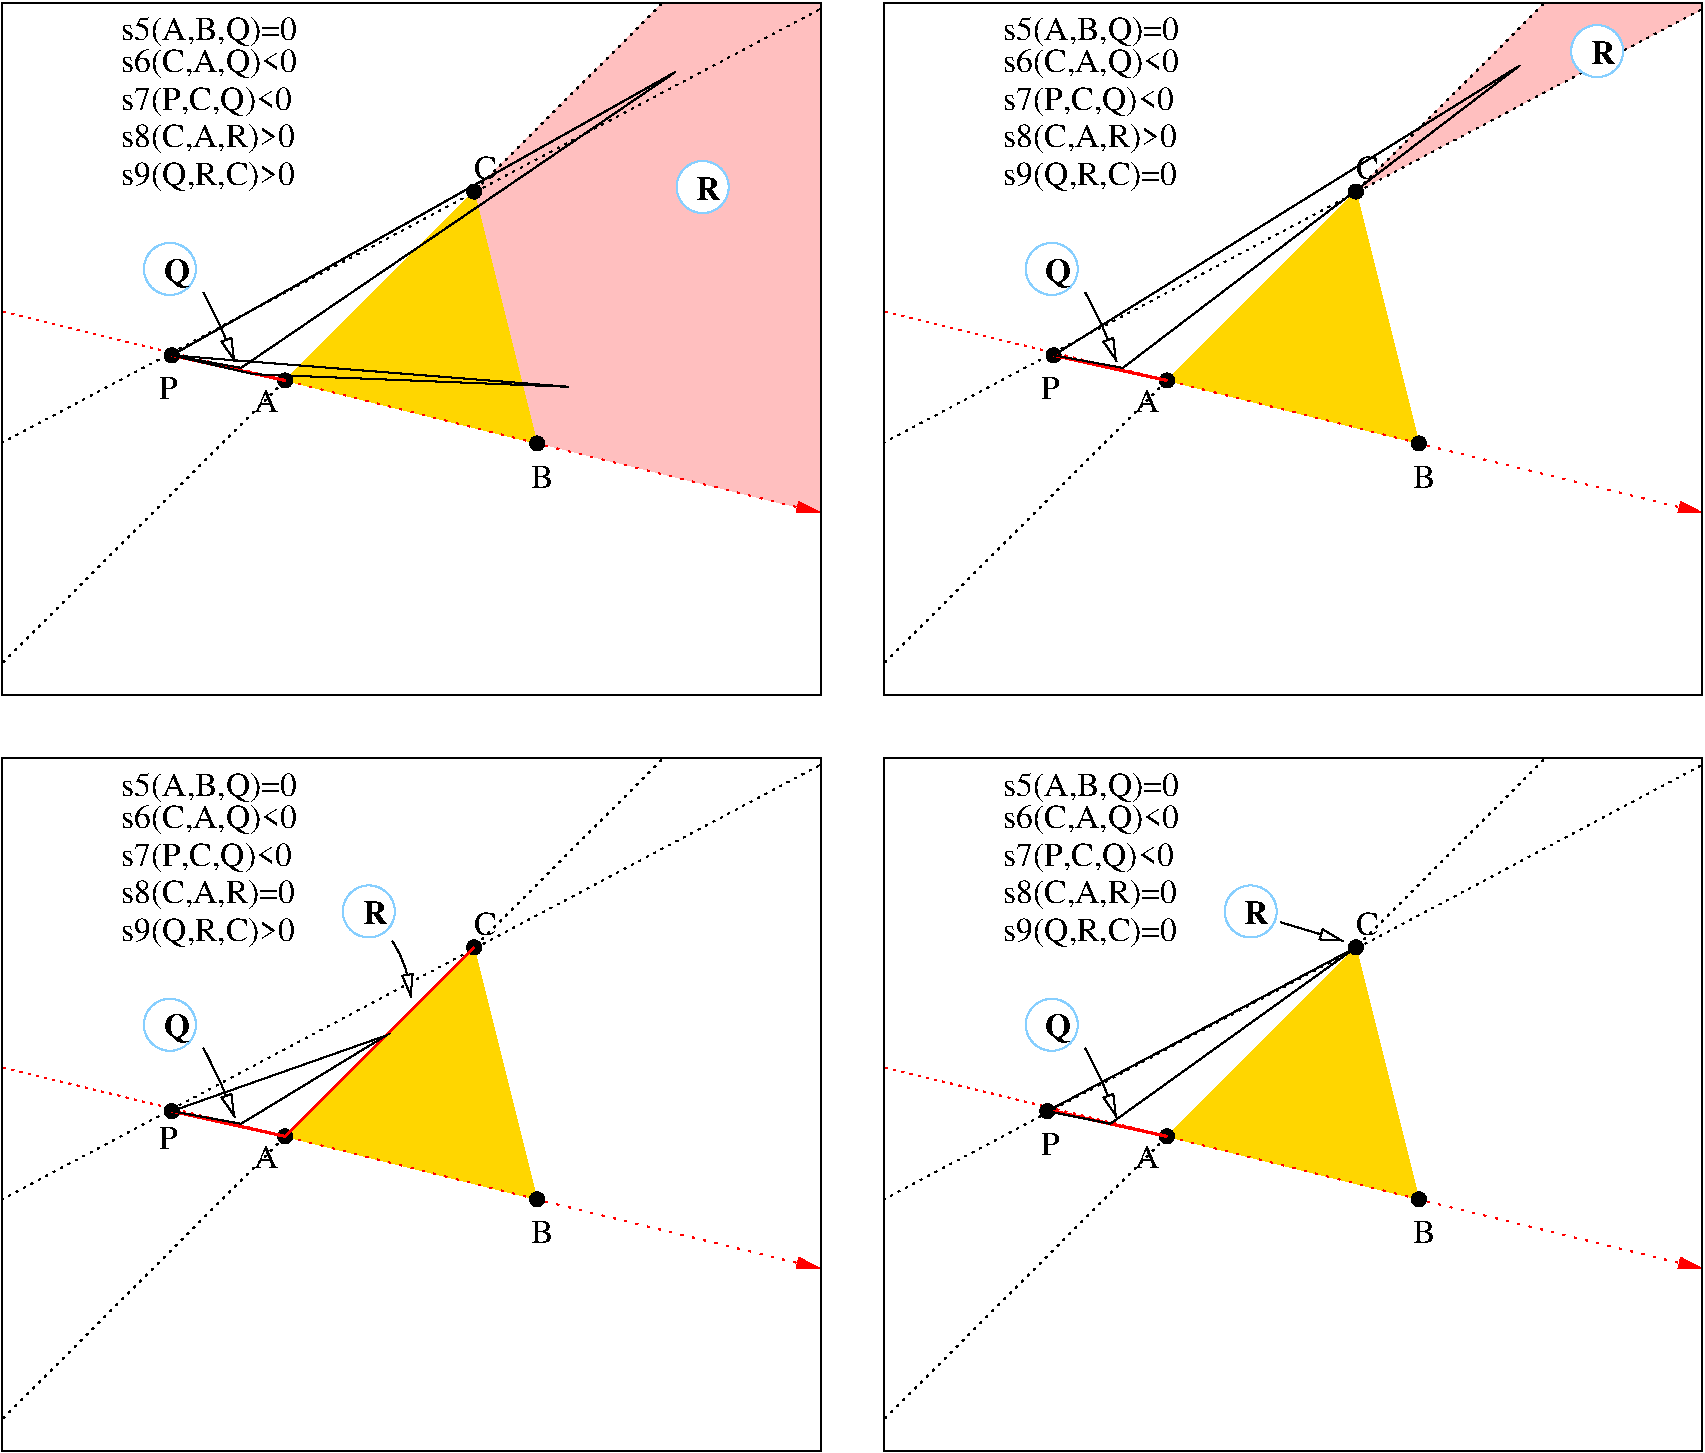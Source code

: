 #FIG 3.2
Landscape
Center
Metric
Letter  
100.00
Single
-2
1200 2
5 1 0 1 0 7 50 -1 -1 0.000 0 0 1 0 4882.500 3667.500 7740 2070 7875 2340 7965 2565
	1 0 1.00 75.00 150.00
5 1 0 1 0 7 50 -1 -1 0.000 0 0 1 0 4882.500 9067.500 7740 7470 7875 7740 7965 7965
	1 0 1.00 75.00 150.00
5 1 0 1 0 7 50 -1 -1 0.000 0 0 1 0 -1417.500 3667.500 1440 2070 1575 2340 1665 2565
	1 0 1.00 75.00 150.00
5 1 0 1 0 7 50 -1 -1 0.000 0 0 1 0 -1417.500 9067.500 1440 7470 1575 7740 1665 7965
	1 0 1.00 75.00 150.00
5 1 0 1 0 7 50 -1 -1 0.000 0 0 1 0 2115.000 7155.000 2790 6705 2880 6885 2925 7110
	1 0 1.00 75.00 150.00
6 7309 1710 7695 2096
1 3 0 1 11 7 50 -1 20 0.000 1 0.0000 7502 1903 186 186 7502 1903 7688 1903
4 0 0 50 -1 2 16 0.0000 4 210 180 7457 1993 Q\001
-6
6 11205 154 11591 540
1 3 0 1 11 7 50 -1 20 0.000 1 0.0000 11398 347 186 186 11398 347 11584 347
4 0 0 50 -1 2 16 0.0000 4 165 180 11353 437 R\001
-6
6 7309 7110 7695 7496
1 3 0 1 11 7 50 -1 20 0.000 1 0.0000 7502 7303 186 186 7502 7303 7688 7303
4 0 0 50 -1 2 16 0.0000 4 210 180 7457 7393 Q\001
-6
6 8730 6300 9116 6686
1 3 0 1 11 7 50 -1 20 0.000 1 0.0000 8923 6493 186 186 8923 6493 9109 6493
4 0 0 50 -1 2 16 0.0000 4 165 180 8878 6583 R\001
-6
6 1009 1710 1395 2096
1 3 0 1 11 7 50 -1 20 0.000 1 0.0000 1202 1903 186 186 1202 1903 1388 1903
4 0 0 50 -1 2 16 0.0000 4 210 180 1157 1993 Q\001
-6
6 4815 1125 5201 1511
1 3 0 1 11 7 50 -1 20 0.000 1 0.0000 5008 1318 186 186 5008 1318 5194 1318
4 0 0 50 -1 2 16 0.0000 4 165 180 4963 1408 R\001
-6
6 1009 7110 1395 7496
1 3 0 1 11 7 50 -1 20 0.000 1 0.0000 1202 7303 186 186 1202 7303 1388 7303
4 0 0 50 -1 2 16 0.0000 4 210 180 1157 7393 Q\001
-6
6 2430 6300 2816 6686
1 3 0 1 11 7 50 -1 20 0.000 1 0.0000 2623 6493 186 186 2623 6493 2809 6493
4 0 0 50 -1 2 16 0.0000 4 165 180 2578 6583 R\001
-6
1 4 0 1 0 0 50 -1 20 0.000 1 0.0000 8325 2700 50 50 8275 2700 8375 2700
1 4 0 1 0 0 50 -1 20 0.000 1 0.0000 10125 3150 50 50 10075 3150 10175 3150
1 4 0 1 0 0 50 -1 20 0.000 1 0.0000 9675 1350 50 50 9625 1350 9725 1350
1 4 0 1 0 0 50 -1 20 0.000 1 0.0000 8325 8100 50 50 8275 8100 8375 8100
1 4 0 1 0 0 50 -1 20 0.000 1 0.0000 10125 8550 50 50 10075 8550 10175 8550
1 4 0 1 0 0 50 -1 20 0.000 1 0.0000 9675 6750 50 50 9625 6750 9725 6750
1 4 0 1 0 0 50 -1 20 0.000 1 0.0000 2025 2700 50 50 1975 2700 2075 2700
1 4 0 1 0 0 50 -1 20 0.000 1 0.0000 3825 3150 50 50 3775 3150 3875 3150
1 4 0 1 0 0 50 -1 20 0.000 1 0.0000 3375 1350 50 50 3325 1350 3425 1350
1 4 0 1 0 0 50 -1 20 0.000 1 0.0000 1215 2520 50 50 1165 2520 1265 2520
1 4 0 1 0 0 50 -1 20 0.000 1 0.0000 7515 2520 50 50 7465 2520 7565 2520
1 4 0 1 0 0 50 -1 20 0.000 1 0.0000 2025 8100 50 50 1975 8100 2075 8100
1 4 0 1 0 0 50 -1 20 0.000 1 0.0000 3825 8550 50 50 3775 8550 3875 8550
1 4 0 1 0 0 50 -1 20 0.000 1 0.0000 3375 6750 50 50 3325 6750 3425 6750
1 4 0 1 0 0 50 -1 20 0.000 1 0.0000 1215 7920 50 50 1165 7920 1265 7920
1 4 0 1 0 0 50 -1 20 0.000 1 0.0000 7470 7920 50 50 7420 7920 7520 7920
2 2 0 1 0 7 50 -1 -1 0.000 0 0 -1 0 0 5
	 6300 0 12150 0 12150 4950 6300 4950 6300 0
2 1 2 1 4 7 60 -1 -1 4.500 0 0 -1 0 0 2
	 8325 2700 10125 3150
2 1 2 1 4 7 60 -1 -1 4.500 0 0 -1 0 1 2
	1 1 1.00 75.00 150.00
	 12150 3645 10125 3150
2 1 2 1 4 7 60 -1 -1 3.000 0 0 -1 0 0 2
	 6300 2205 8325 2700
2 3 0 0 0 31 65 -1 20 0.000 0 0 -1 0 0 4
	 8325 2700 10125 3150 9675 1350 8325 2700
2 1 2 1 0 7 60 -1 -1 3.000 0 0 -1 0 0 2
	 11025 0 9675 1350
2 1 2 1 0 7 60 -1 -1 3.000 0 0 -1 0 0 2
	 6300 4725 8325 2700
2 1 0 1 0 7 50 -1 -1 0.000 0 0 -1 0 0 1
	 12150 45
2 1 2 1 0 7 60 -1 -1 3.000 0 0 -1 0 0 2
	 12150 45 6300 3150
2 1 0 2 4 7 50 -1 -1 0.000 0 0 -1 0 0 2
	 7515 2520 8325 2700
2 3 0 0 0 29 75 -1 20 0.000 0 0 -1 0 0 5
	 11025 0 9675 1350 12150 45 12150 0 11025 0
2 2 0 1 0 7 50 -1 -1 0.000 0 0 -1 0 0 5
	 6300 5400 12150 5400 12150 10350 6300 10350 6300 5400
2 1 2 1 4 7 60 -1 -1 4.500 0 0 -1 0 0 2
	 8325 8100 10125 8550
2 1 2 1 4 7 60 -1 -1 4.500 0 0 -1 0 1 2
	1 1 1.00 75.00 150.00
	 12150 9045 10125 8550
2 1 2 1 4 7 60 -1 -1 3.000 0 0 -1 0 0 2
	 6300 7605 8325 8100
2 3 0 0 0 31 65 -1 20 0.000 0 0 -1 0 0 4
	 8325 8100 10125 8550 9675 6750 8325 8100
2 1 2 1 0 7 60 -1 -1 3.000 0 0 -1 0 0 2
	 11025 5400 9675 6750
2 1 2 1 0 7 60 -1 -1 3.000 0 0 -1 0 0 2
	 6300 10125 8325 8100
2 1 0 1 0 7 50 -1 -1 0.000 0 0 -1 0 0 1
	 12150 5445
2 1 0 2 4 7 50 -1 -1 0.000 0 0 -1 0 0 2
	 7515 7920 8325 8100
2 1 2 1 0 7 60 -1 -1 3.000 0 0 -1 0 0 2
	 12150 5445 6300 8550
2 1 0 1 0 7 50 -1 -1 0.000 0 0 -1 1 0 2
	1 0 1.00 75.00 150.00
	 9135 6570 9585 6705
2 2 0 1 0 7 50 -1 -1 0.000 0 0 -1 0 0 5
	 0 0 5850 0 5850 4950 0 4950 0 0
2 1 2 1 4 7 60 -1 -1 4.500 0 0 -1 0 0 2
	 2025 2700 3825 3150
2 1 2 1 4 7 60 -1 -1 4.500 0 0 -1 0 1 2
	1 1 1.00 75.00 150.00
	 5850 3645 3825 3150
2 1 2 1 4 7 60 -1 -1 3.000 0 0 -1 0 0 2
	 0 2205 2025 2700
2 3 0 0 0 31 65 -1 20 0.000 0 0 -1 0 0 4
	 2025 2700 3825 3150 3375 1350 2025 2700
2 1 2 1 0 7 60 -1 -1 3.000 0 0 -1 0 0 2
	 4725 0 3375 1350
2 1 2 1 0 7 60 -1 -1 3.000 0 0 -1 0 0 2
	 0 4725 2025 2700
2 1 0 1 0 7 50 -1 -1 0.000 0 0 -1 0 0 1
	 5850 45
2 1 2 1 0 7 60 -1 -1 3.000 0 0 -1 0 0 2
	 5850 45 0 3150
2 1 0 2 4 7 50 -1 -1 0.000 0 0 -1 0 0 2
	 1215 2520 2025 2700
2 3 0 1 0 7 50 -1 -1 0.000 0 0 -1 0 0 4
	 1215 2520 1800 2655 4050 2745 1215 2520
2 3 0 1 0 7 50 -1 -1 0.000 0 0 -1 0 0 4
	 1215 2520 1710 2610 4815 495 1215 2520
2 3 0 0 0 29 75 -1 20 0.000 0 0 -1 0 0 5
	 4725 0 2025 2700 5850 3645 5850 0 4725 0
2 3 0 1 0 7 50 -1 -1 0.000 0 0 -1 0 0 4
	 7515 2520 8010 2610 10845 450 7515 2520
2 2 0 1 0 7 50 -1 -1 0.000 0 0 -1 0 0 5
	 0 5400 5850 5400 5850 10350 0 10350 0 5400
2 1 2 1 4 7 60 -1 -1 4.500 0 0 -1 0 0 2
	 2025 8100 3825 8550
2 1 2 1 4 7 60 -1 -1 4.500 0 0 -1 0 1 2
	1 1 1.00 75.00 150.00
	 5850 9045 3825 8550
2 1 2 1 4 7 60 -1 -1 3.000 0 0 -1 0 0 2
	 0 7605 2025 8100
2 3 0 0 0 31 65 -1 20 0.000 0 0 -1 0 0 4
	 2025 8100 3825 8550 3375 6750 2025 8100
2 1 2 1 0 7 60 -1 -1 3.000 0 0 -1 0 0 2
	 4725 5400 3375 6750
2 1 2 1 0 7 60 -1 -1 3.000 0 0 -1 0 0 2
	 0 10125 2025 8100
2 1 0 1 0 7 50 -1 -1 0.000 0 0 -1 0 0 1
	 5850 5445
2 1 0 2 4 7 50 -1 -1 0.000 0 0 -1 0 0 2
	 1215 7920 2025 8100
2 1 0 2 4 7 50 -1 -1 0.000 0 0 -1 0 0 2
	 3375 6750 2025 8100
2 1 2 1 0 7 60 -1 -1 3.000 0 0 -1 0 0 2
	 5850 5445 0 8550
2 3 0 1 0 7 50 -1 -1 0.000 0 0 -1 0 0 4
	 1215 7920 1710 8010 2745 7380 1215 7920
2 3 0 1 0 7 50 -1 -1 0.000 0 0 -1 0 0 4
	 7470 7920 7920 8010 9675 6750 7470 7920
4 0 0 50 -1 0 16 0.0000 4 165 180 8100 2925 A\001
4 0 0 50 -1 0 16 0.0000 4 165 165 10080 3465 B\001
4 0 0 50 -1 0 16 0.0000 4 210 1215 7155 765 s7(P,C,Q)<0\001
4 0 0 50 -1 0 16 0.0000 4 210 1260 7155 495 s6(C,A,Q)<0\001
4 0 0 50 -1 0 16 0.0000 4 210 1260 7155 270 s5(A,B,Q)=0\001
4 0 0 50 -1 0 16 0.0000 4 165 165 9675 1260 C\001
4 0 0 50 -1 0 16 0.0000 4 210 1245 7155 1035 s8(C,A,R)>0\001
4 0 0 50 -1 0 16 0.0000 4 210 1245 7155 1305 s9(Q,R,C)=0\001
4 0 0 50 -1 0 16 0.0000 4 165 180 8100 8325 A\001
4 0 0 50 -1 0 16 0.0000 4 165 165 10080 8865 B\001
4 0 0 50 -1 0 16 0.0000 4 210 1215 7155 6165 s7(P,C,Q)<0\001
4 0 0 50 -1 0 16 0.0000 4 210 1260 7155 5895 s6(C,A,Q)<0\001
4 0 0 50 -1 0 16 0.0000 4 210 1260 7155 5670 s5(A,B,Q)=0\001
4 0 0 50 -1 0 16 0.0000 4 165 165 9675 6660 C\001
4 0 0 50 -1 0 16 0.0000 4 210 1245 7155 6435 s8(C,A,R)=0\001
4 0 0 50 -1 0 16 0.0000 4 210 1245 7155 6705 s9(Q,R,C)=0\001
4 0 0 50 -1 0 16 0.0000 4 165 180 1800 2925 A\001
4 0 0 50 -1 0 16 0.0000 4 165 165 3780 3465 B\001
4 0 0 50 -1 0 16 0.0000 4 210 1215 855 765 s7(P,C,Q)<0\001
4 0 0 50 -1 0 16 0.0000 4 210 1260 855 495 s6(C,A,Q)<0\001
4 0 0 50 -1 0 16 0.0000 4 210 1260 855 270 s5(A,B,Q)=0\001
4 0 0 50 -1 0 16 0.0000 4 165 165 3375 1260 C\001
4 0 0 50 -1 0 16 0.0000 4 210 1245 855 1035 s8(C,A,R)>0\001
4 0 0 50 -1 0 16 0.0000 4 210 1245 855 1305 s9(Q,R,C)>0\001
4 0 0 50 -1 0 16 0.0000 4 165 135 1125 2835 P\001
4 0 0 50 -1 0 16 0.0000 4 165 135 7425 2835 P\001
4 0 0 50 -1 0 16 0.0000 4 165 180 1800 8325 A\001
4 0 0 50 -1 0 16 0.0000 4 165 165 3780 8865 B\001
4 0 0 50 -1 0 16 0.0000 4 210 1215 855 6165 s7(P,C,Q)<0\001
4 0 0 50 -1 0 16 0.0000 4 210 1260 855 5895 s6(C,A,Q)<0\001
4 0 0 50 -1 0 16 0.0000 4 210 1260 855 5670 s5(A,B,Q)=0\001
4 0 0 50 -1 0 16 0.0000 4 165 165 3375 6660 C\001
4 0 0 50 -1 0 16 0.0000 4 210 1245 855 6435 s8(C,A,R)=0\001
4 0 0 50 -1 0 16 0.0000 4 210 1245 855 6705 s9(Q,R,C)>0\001
4 0 0 50 -1 0 16 0.0000 4 165 135 1125 8190 P\001
4 0 0 50 -1 0 16 0.0000 4 165 135 7425 8235 P\001
